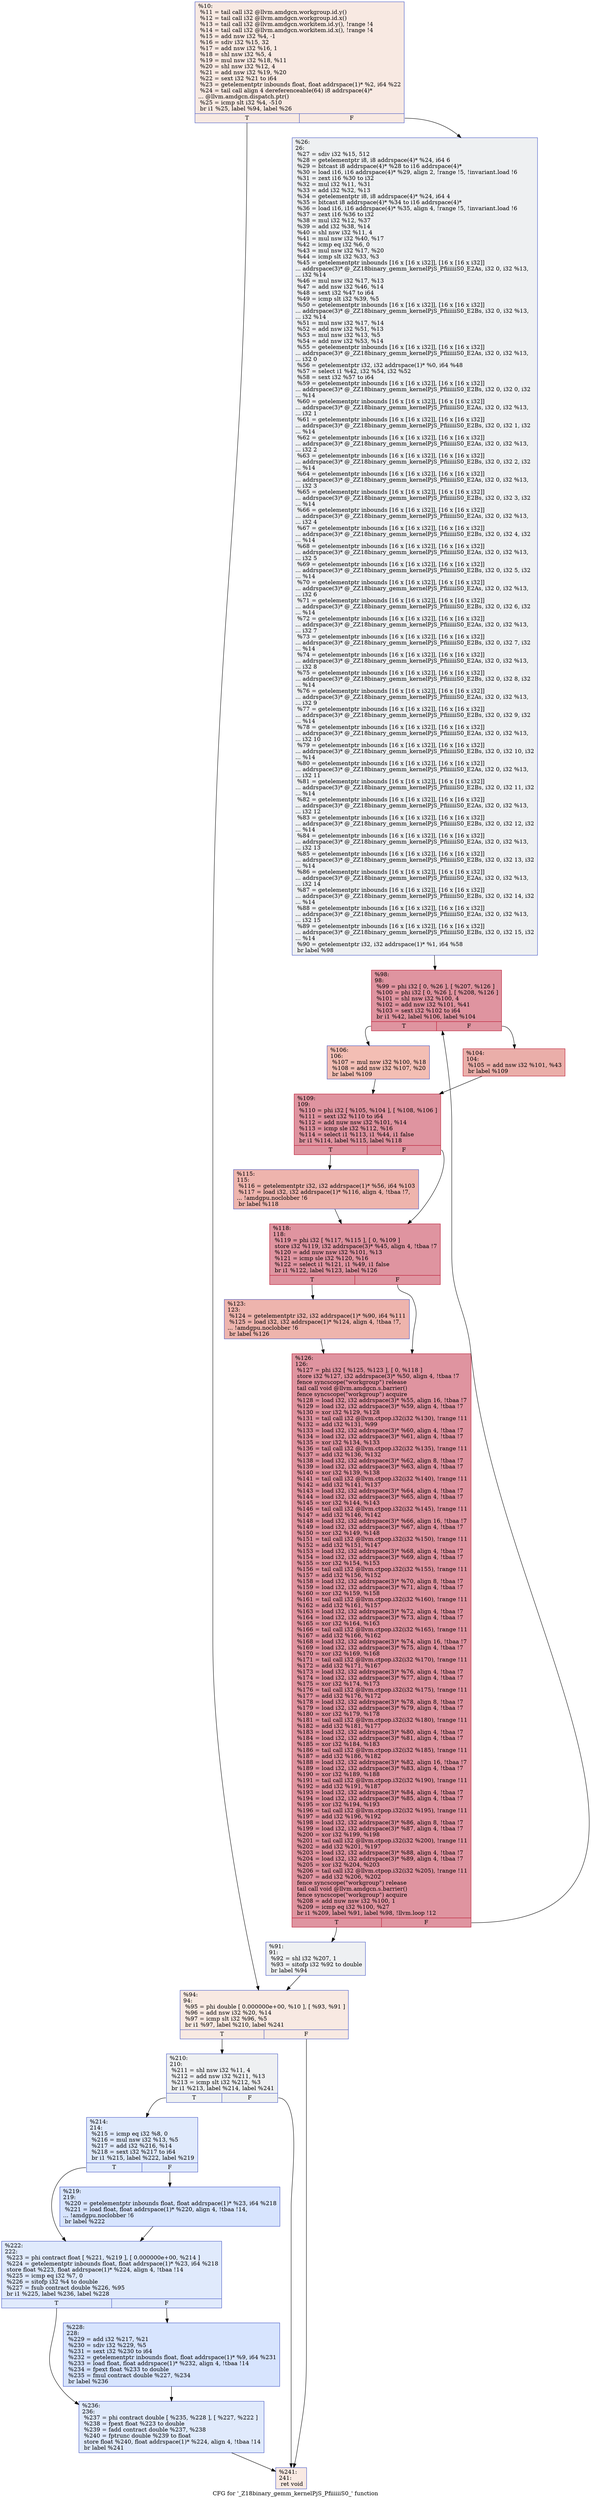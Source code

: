 digraph "CFG for '_Z18binary_gemm_kernelPjS_PfiiiiiiS0_' function" {
	label="CFG for '_Z18binary_gemm_kernelPjS_PfiiiiiiS0_' function";

	Node0x5d97a30 [shape=record,color="#3d50c3ff", style=filled, fillcolor="#efcebd70",label="{%10:\l  %11 = tail call i32 @llvm.amdgcn.workgroup.id.y()\l  %12 = tail call i32 @llvm.amdgcn.workgroup.id.x()\l  %13 = tail call i32 @llvm.amdgcn.workitem.id.y(), !range !4\l  %14 = tail call i32 @llvm.amdgcn.workitem.id.x(), !range !4\l  %15 = add nsw i32 %4, -1\l  %16 = sdiv i32 %15, 32\l  %17 = add nsw i32 %16, 1\l  %18 = shl nsw i32 %5, 4\l  %19 = mul nsw i32 %18, %11\l  %20 = shl nsw i32 %12, 4\l  %21 = add nsw i32 %19, %20\l  %22 = sext i32 %21 to i64\l  %23 = getelementptr inbounds float, float addrspace(1)* %2, i64 %22\l  %24 = tail call align 4 dereferenceable(64) i8 addrspace(4)*\l... @llvm.amdgcn.dispatch.ptr()\l  %25 = icmp slt i32 %4, -510\l  br i1 %25, label %94, label %26\l|{<s0>T|<s1>F}}"];
	Node0x5d97a30:s0 -> Node0x5d9aa00;
	Node0x5d97a30:s1 -> Node0x5d9aa90;
	Node0x5d9aa90 [shape=record,color="#3d50c3ff", style=filled, fillcolor="#d9dce170",label="{%26:\l26:                                               \l  %27 = sdiv i32 %15, 512\l  %28 = getelementptr i8, i8 addrspace(4)* %24, i64 6\l  %29 = bitcast i8 addrspace(4)* %28 to i16 addrspace(4)*\l  %30 = load i16, i16 addrspace(4)* %29, align 2, !range !5, !invariant.load !6\l  %31 = zext i16 %30 to i32\l  %32 = mul i32 %11, %31\l  %33 = add i32 %32, %13\l  %34 = getelementptr i8, i8 addrspace(4)* %24, i64 4\l  %35 = bitcast i8 addrspace(4)* %34 to i16 addrspace(4)*\l  %36 = load i16, i16 addrspace(4)* %35, align 4, !range !5, !invariant.load !6\l  %37 = zext i16 %36 to i32\l  %38 = mul i32 %12, %37\l  %39 = add i32 %38, %14\l  %40 = shl nsw i32 %11, 4\l  %41 = mul nsw i32 %40, %17\l  %42 = icmp eq i32 %6, 0\l  %43 = mul nsw i32 %17, %20\l  %44 = icmp slt i32 %33, %3\l  %45 = getelementptr inbounds [16 x [16 x i32]], [16 x [16 x i32]]\l... addrspace(3)* @_ZZ18binary_gemm_kernelPjS_PfiiiiiiS0_E2As, i32 0, i32 %13,\l... i32 %14\l  %46 = mul nsw i32 %17, %13\l  %47 = add nsw i32 %46, %14\l  %48 = sext i32 %47 to i64\l  %49 = icmp slt i32 %39, %5\l  %50 = getelementptr inbounds [16 x [16 x i32]], [16 x [16 x i32]]\l... addrspace(3)* @_ZZ18binary_gemm_kernelPjS_PfiiiiiiS0_E2Bs, i32 0, i32 %13,\l... i32 %14\l  %51 = mul nsw i32 %17, %14\l  %52 = add nsw i32 %51, %13\l  %53 = mul nsw i32 %13, %5\l  %54 = add nsw i32 %53, %14\l  %55 = getelementptr inbounds [16 x [16 x i32]], [16 x [16 x i32]]\l... addrspace(3)* @_ZZ18binary_gemm_kernelPjS_PfiiiiiiS0_E2As, i32 0, i32 %13,\l... i32 0\l  %56 = getelementptr i32, i32 addrspace(1)* %0, i64 %48\l  %57 = select i1 %42, i32 %54, i32 %52\l  %58 = sext i32 %57 to i64\l  %59 = getelementptr inbounds [16 x [16 x i32]], [16 x [16 x i32]]\l... addrspace(3)* @_ZZ18binary_gemm_kernelPjS_PfiiiiiiS0_E2Bs, i32 0, i32 0, i32\l... %14\l  %60 = getelementptr inbounds [16 x [16 x i32]], [16 x [16 x i32]]\l... addrspace(3)* @_ZZ18binary_gemm_kernelPjS_PfiiiiiiS0_E2As, i32 0, i32 %13,\l... i32 1\l  %61 = getelementptr inbounds [16 x [16 x i32]], [16 x [16 x i32]]\l... addrspace(3)* @_ZZ18binary_gemm_kernelPjS_PfiiiiiiS0_E2Bs, i32 0, i32 1, i32\l... %14\l  %62 = getelementptr inbounds [16 x [16 x i32]], [16 x [16 x i32]]\l... addrspace(3)* @_ZZ18binary_gemm_kernelPjS_PfiiiiiiS0_E2As, i32 0, i32 %13,\l... i32 2\l  %63 = getelementptr inbounds [16 x [16 x i32]], [16 x [16 x i32]]\l... addrspace(3)* @_ZZ18binary_gemm_kernelPjS_PfiiiiiiS0_E2Bs, i32 0, i32 2, i32\l... %14\l  %64 = getelementptr inbounds [16 x [16 x i32]], [16 x [16 x i32]]\l... addrspace(3)* @_ZZ18binary_gemm_kernelPjS_PfiiiiiiS0_E2As, i32 0, i32 %13,\l... i32 3\l  %65 = getelementptr inbounds [16 x [16 x i32]], [16 x [16 x i32]]\l... addrspace(3)* @_ZZ18binary_gemm_kernelPjS_PfiiiiiiS0_E2Bs, i32 0, i32 3, i32\l... %14\l  %66 = getelementptr inbounds [16 x [16 x i32]], [16 x [16 x i32]]\l... addrspace(3)* @_ZZ18binary_gemm_kernelPjS_PfiiiiiiS0_E2As, i32 0, i32 %13,\l... i32 4\l  %67 = getelementptr inbounds [16 x [16 x i32]], [16 x [16 x i32]]\l... addrspace(3)* @_ZZ18binary_gemm_kernelPjS_PfiiiiiiS0_E2Bs, i32 0, i32 4, i32\l... %14\l  %68 = getelementptr inbounds [16 x [16 x i32]], [16 x [16 x i32]]\l... addrspace(3)* @_ZZ18binary_gemm_kernelPjS_PfiiiiiiS0_E2As, i32 0, i32 %13,\l... i32 5\l  %69 = getelementptr inbounds [16 x [16 x i32]], [16 x [16 x i32]]\l... addrspace(3)* @_ZZ18binary_gemm_kernelPjS_PfiiiiiiS0_E2Bs, i32 0, i32 5, i32\l... %14\l  %70 = getelementptr inbounds [16 x [16 x i32]], [16 x [16 x i32]]\l... addrspace(3)* @_ZZ18binary_gemm_kernelPjS_PfiiiiiiS0_E2As, i32 0, i32 %13,\l... i32 6\l  %71 = getelementptr inbounds [16 x [16 x i32]], [16 x [16 x i32]]\l... addrspace(3)* @_ZZ18binary_gemm_kernelPjS_PfiiiiiiS0_E2Bs, i32 0, i32 6, i32\l... %14\l  %72 = getelementptr inbounds [16 x [16 x i32]], [16 x [16 x i32]]\l... addrspace(3)* @_ZZ18binary_gemm_kernelPjS_PfiiiiiiS0_E2As, i32 0, i32 %13,\l... i32 7\l  %73 = getelementptr inbounds [16 x [16 x i32]], [16 x [16 x i32]]\l... addrspace(3)* @_ZZ18binary_gemm_kernelPjS_PfiiiiiiS0_E2Bs, i32 0, i32 7, i32\l... %14\l  %74 = getelementptr inbounds [16 x [16 x i32]], [16 x [16 x i32]]\l... addrspace(3)* @_ZZ18binary_gemm_kernelPjS_PfiiiiiiS0_E2As, i32 0, i32 %13,\l... i32 8\l  %75 = getelementptr inbounds [16 x [16 x i32]], [16 x [16 x i32]]\l... addrspace(3)* @_ZZ18binary_gemm_kernelPjS_PfiiiiiiS0_E2Bs, i32 0, i32 8, i32\l... %14\l  %76 = getelementptr inbounds [16 x [16 x i32]], [16 x [16 x i32]]\l... addrspace(3)* @_ZZ18binary_gemm_kernelPjS_PfiiiiiiS0_E2As, i32 0, i32 %13,\l... i32 9\l  %77 = getelementptr inbounds [16 x [16 x i32]], [16 x [16 x i32]]\l... addrspace(3)* @_ZZ18binary_gemm_kernelPjS_PfiiiiiiS0_E2Bs, i32 0, i32 9, i32\l... %14\l  %78 = getelementptr inbounds [16 x [16 x i32]], [16 x [16 x i32]]\l... addrspace(3)* @_ZZ18binary_gemm_kernelPjS_PfiiiiiiS0_E2As, i32 0, i32 %13,\l... i32 10\l  %79 = getelementptr inbounds [16 x [16 x i32]], [16 x [16 x i32]]\l... addrspace(3)* @_ZZ18binary_gemm_kernelPjS_PfiiiiiiS0_E2Bs, i32 0, i32 10, i32\l... %14\l  %80 = getelementptr inbounds [16 x [16 x i32]], [16 x [16 x i32]]\l... addrspace(3)* @_ZZ18binary_gemm_kernelPjS_PfiiiiiiS0_E2As, i32 0, i32 %13,\l... i32 11\l  %81 = getelementptr inbounds [16 x [16 x i32]], [16 x [16 x i32]]\l... addrspace(3)* @_ZZ18binary_gemm_kernelPjS_PfiiiiiiS0_E2Bs, i32 0, i32 11, i32\l... %14\l  %82 = getelementptr inbounds [16 x [16 x i32]], [16 x [16 x i32]]\l... addrspace(3)* @_ZZ18binary_gemm_kernelPjS_PfiiiiiiS0_E2As, i32 0, i32 %13,\l... i32 12\l  %83 = getelementptr inbounds [16 x [16 x i32]], [16 x [16 x i32]]\l... addrspace(3)* @_ZZ18binary_gemm_kernelPjS_PfiiiiiiS0_E2Bs, i32 0, i32 12, i32\l... %14\l  %84 = getelementptr inbounds [16 x [16 x i32]], [16 x [16 x i32]]\l... addrspace(3)* @_ZZ18binary_gemm_kernelPjS_PfiiiiiiS0_E2As, i32 0, i32 %13,\l... i32 13\l  %85 = getelementptr inbounds [16 x [16 x i32]], [16 x [16 x i32]]\l... addrspace(3)* @_ZZ18binary_gemm_kernelPjS_PfiiiiiiS0_E2Bs, i32 0, i32 13, i32\l... %14\l  %86 = getelementptr inbounds [16 x [16 x i32]], [16 x [16 x i32]]\l... addrspace(3)* @_ZZ18binary_gemm_kernelPjS_PfiiiiiiS0_E2As, i32 0, i32 %13,\l... i32 14\l  %87 = getelementptr inbounds [16 x [16 x i32]], [16 x [16 x i32]]\l... addrspace(3)* @_ZZ18binary_gemm_kernelPjS_PfiiiiiiS0_E2Bs, i32 0, i32 14, i32\l... %14\l  %88 = getelementptr inbounds [16 x [16 x i32]], [16 x [16 x i32]]\l... addrspace(3)* @_ZZ18binary_gemm_kernelPjS_PfiiiiiiS0_E2As, i32 0, i32 %13,\l... i32 15\l  %89 = getelementptr inbounds [16 x [16 x i32]], [16 x [16 x i32]]\l... addrspace(3)* @_ZZ18binary_gemm_kernelPjS_PfiiiiiiS0_E2Bs, i32 0, i32 15, i32\l... %14\l  %90 = getelementptr i32, i32 addrspace(1)* %1, i64 %58\l  br label %98\l}"];
	Node0x5d9aa90 -> Node0x5d9c680;
	Node0x5d9f060 [shape=record,color="#3d50c3ff", style=filled, fillcolor="#d9dce170",label="{%91:\l91:                                               \l  %92 = shl i32 %207, 1\l  %93 = sitofp i32 %92 to double\l  br label %94\l}"];
	Node0x5d9f060 -> Node0x5d9aa00;
	Node0x5d9aa00 [shape=record,color="#3d50c3ff", style=filled, fillcolor="#efcebd70",label="{%94:\l94:                                               \l  %95 = phi double [ 0.000000e+00, %10 ], [ %93, %91 ]\l  %96 = add nsw i32 %20, %14\l  %97 = icmp slt i32 %96, %5\l  br i1 %97, label %210, label %241\l|{<s0>T|<s1>F}}"];
	Node0x5d9aa00:s0 -> Node0x5d9fe70;
	Node0x5d9aa00:s1 -> Node0x5d9ff00;
	Node0x5d9c680 [shape=record,color="#b70d28ff", style=filled, fillcolor="#b70d2870",label="{%98:\l98:                                               \l  %99 = phi i32 [ 0, %26 ], [ %207, %126 ]\l  %100 = phi i32 [ 0, %26 ], [ %208, %126 ]\l  %101 = shl nsw i32 %100, 4\l  %102 = add nsw i32 %101, %41\l  %103 = sext i32 %102 to i64\l  br i1 %42, label %106, label %104\l|{<s0>T|<s1>F}}"];
	Node0x5d9c680:s0 -> Node0x5da03f0;
	Node0x5d9c680:s1 -> Node0x5da0480;
	Node0x5da0480 [shape=record,color="#b70d28ff", style=filled, fillcolor="#d0473d70",label="{%104:\l104:                                              \l  %105 = add nsw i32 %101, %43\l  br label %109\l}"];
	Node0x5da0480 -> Node0x5da0650;
	Node0x5da03f0 [shape=record,color="#3d50c3ff", style=filled, fillcolor="#e36c5570",label="{%106:\l106:                                              \l  %107 = mul nsw i32 %100, %18\l  %108 = add nsw i32 %107, %20\l  br label %109\l}"];
	Node0x5da03f0 -> Node0x5da0650;
	Node0x5da0650 [shape=record,color="#b70d28ff", style=filled, fillcolor="#b70d2870",label="{%109:\l109:                                              \l  %110 = phi i32 [ %105, %104 ], [ %108, %106 ]\l  %111 = sext i32 %110 to i64\l  %112 = add nuw nsw i32 %101, %14\l  %113 = icmp sle i32 %112, %16\l  %114 = select i1 %113, i1 %44, i1 false\l  br i1 %114, label %115, label %118\l|{<s0>T|<s1>F}}"];
	Node0x5da0650:s0 -> Node0x5da0bc0;
	Node0x5da0650:s1 -> Node0x5da0c10;
	Node0x5da0bc0 [shape=record,color="#3d50c3ff", style=filled, fillcolor="#d8564670",label="{%115:\l115:                                              \l  %116 = getelementptr i32, i32 addrspace(1)* %56, i64 %103\l  %117 = load i32, i32 addrspace(1)* %116, align 4, !tbaa !7,\l... !amdgpu.noclobber !6\l  br label %118\l}"];
	Node0x5da0bc0 -> Node0x5da0c10;
	Node0x5da0c10 [shape=record,color="#b70d28ff", style=filled, fillcolor="#b70d2870",label="{%118:\l118:                                              \l  %119 = phi i32 [ %117, %115 ], [ 0, %109 ]\l  store i32 %119, i32 addrspace(3)* %45, align 4, !tbaa !7\l  %120 = add nuw nsw i32 %101, %13\l  %121 = icmp sle i32 %120, %16\l  %122 = select i1 %121, i1 %49, i1 false\l  br i1 %122, label %123, label %126\l|{<s0>T|<s1>F}}"];
	Node0x5da0c10:s0 -> Node0x5da1920;
	Node0x5da0c10:s1 -> Node0x5da0040;
	Node0x5da1920 [shape=record,color="#3d50c3ff", style=filled, fillcolor="#d8564670",label="{%123:\l123:                                              \l  %124 = getelementptr i32, i32 addrspace(1)* %90, i64 %111\l  %125 = load i32, i32 addrspace(1)* %124, align 4, !tbaa !7,\l... !amdgpu.noclobber !6\l  br label %126\l}"];
	Node0x5da1920 -> Node0x5da0040;
	Node0x5da0040 [shape=record,color="#b70d28ff", style=filled, fillcolor="#b70d2870",label="{%126:\l126:                                              \l  %127 = phi i32 [ %125, %123 ], [ 0, %118 ]\l  store i32 %127, i32 addrspace(3)* %50, align 4, !tbaa !7\l  fence syncscope(\"workgroup\") release\l  tail call void @llvm.amdgcn.s.barrier()\l  fence syncscope(\"workgroup\") acquire\l  %128 = load i32, i32 addrspace(3)* %55, align 16, !tbaa !7\l  %129 = load i32, i32 addrspace(3)* %59, align 4, !tbaa !7\l  %130 = xor i32 %129, %128\l  %131 = tail call i32 @llvm.ctpop.i32(i32 %130), !range !11\l  %132 = add i32 %131, %99\l  %133 = load i32, i32 addrspace(3)* %60, align 4, !tbaa !7\l  %134 = load i32, i32 addrspace(3)* %61, align 4, !tbaa !7\l  %135 = xor i32 %134, %133\l  %136 = tail call i32 @llvm.ctpop.i32(i32 %135), !range !11\l  %137 = add i32 %136, %132\l  %138 = load i32, i32 addrspace(3)* %62, align 8, !tbaa !7\l  %139 = load i32, i32 addrspace(3)* %63, align 4, !tbaa !7\l  %140 = xor i32 %139, %138\l  %141 = tail call i32 @llvm.ctpop.i32(i32 %140), !range !11\l  %142 = add i32 %141, %137\l  %143 = load i32, i32 addrspace(3)* %64, align 4, !tbaa !7\l  %144 = load i32, i32 addrspace(3)* %65, align 4, !tbaa !7\l  %145 = xor i32 %144, %143\l  %146 = tail call i32 @llvm.ctpop.i32(i32 %145), !range !11\l  %147 = add i32 %146, %142\l  %148 = load i32, i32 addrspace(3)* %66, align 16, !tbaa !7\l  %149 = load i32, i32 addrspace(3)* %67, align 4, !tbaa !7\l  %150 = xor i32 %149, %148\l  %151 = tail call i32 @llvm.ctpop.i32(i32 %150), !range !11\l  %152 = add i32 %151, %147\l  %153 = load i32, i32 addrspace(3)* %68, align 4, !tbaa !7\l  %154 = load i32, i32 addrspace(3)* %69, align 4, !tbaa !7\l  %155 = xor i32 %154, %153\l  %156 = tail call i32 @llvm.ctpop.i32(i32 %155), !range !11\l  %157 = add i32 %156, %152\l  %158 = load i32, i32 addrspace(3)* %70, align 8, !tbaa !7\l  %159 = load i32, i32 addrspace(3)* %71, align 4, !tbaa !7\l  %160 = xor i32 %159, %158\l  %161 = tail call i32 @llvm.ctpop.i32(i32 %160), !range !11\l  %162 = add i32 %161, %157\l  %163 = load i32, i32 addrspace(3)* %72, align 4, !tbaa !7\l  %164 = load i32, i32 addrspace(3)* %73, align 4, !tbaa !7\l  %165 = xor i32 %164, %163\l  %166 = tail call i32 @llvm.ctpop.i32(i32 %165), !range !11\l  %167 = add i32 %166, %162\l  %168 = load i32, i32 addrspace(3)* %74, align 16, !tbaa !7\l  %169 = load i32, i32 addrspace(3)* %75, align 4, !tbaa !7\l  %170 = xor i32 %169, %168\l  %171 = tail call i32 @llvm.ctpop.i32(i32 %170), !range !11\l  %172 = add i32 %171, %167\l  %173 = load i32, i32 addrspace(3)* %76, align 4, !tbaa !7\l  %174 = load i32, i32 addrspace(3)* %77, align 4, !tbaa !7\l  %175 = xor i32 %174, %173\l  %176 = tail call i32 @llvm.ctpop.i32(i32 %175), !range !11\l  %177 = add i32 %176, %172\l  %178 = load i32, i32 addrspace(3)* %78, align 8, !tbaa !7\l  %179 = load i32, i32 addrspace(3)* %79, align 4, !tbaa !7\l  %180 = xor i32 %179, %178\l  %181 = tail call i32 @llvm.ctpop.i32(i32 %180), !range !11\l  %182 = add i32 %181, %177\l  %183 = load i32, i32 addrspace(3)* %80, align 4, !tbaa !7\l  %184 = load i32, i32 addrspace(3)* %81, align 4, !tbaa !7\l  %185 = xor i32 %184, %183\l  %186 = tail call i32 @llvm.ctpop.i32(i32 %185), !range !11\l  %187 = add i32 %186, %182\l  %188 = load i32, i32 addrspace(3)* %82, align 16, !tbaa !7\l  %189 = load i32, i32 addrspace(3)* %83, align 4, !tbaa !7\l  %190 = xor i32 %189, %188\l  %191 = tail call i32 @llvm.ctpop.i32(i32 %190), !range !11\l  %192 = add i32 %191, %187\l  %193 = load i32, i32 addrspace(3)* %84, align 4, !tbaa !7\l  %194 = load i32, i32 addrspace(3)* %85, align 4, !tbaa !7\l  %195 = xor i32 %194, %193\l  %196 = tail call i32 @llvm.ctpop.i32(i32 %195), !range !11\l  %197 = add i32 %196, %192\l  %198 = load i32, i32 addrspace(3)* %86, align 8, !tbaa !7\l  %199 = load i32, i32 addrspace(3)* %87, align 4, !tbaa !7\l  %200 = xor i32 %199, %198\l  %201 = tail call i32 @llvm.ctpop.i32(i32 %200), !range !11\l  %202 = add i32 %201, %197\l  %203 = load i32, i32 addrspace(3)* %88, align 4, !tbaa !7\l  %204 = load i32, i32 addrspace(3)* %89, align 4, !tbaa !7\l  %205 = xor i32 %204, %203\l  %206 = tail call i32 @llvm.ctpop.i32(i32 %205), !range !11\l  %207 = add i32 %206, %202\l  fence syncscope(\"workgroup\") release\l  tail call void @llvm.amdgcn.s.barrier()\l  fence syncscope(\"workgroup\") acquire\l  %208 = add nuw nsw i32 %100, 1\l  %209 = icmp eq i32 %100, %27\l  br i1 %209, label %91, label %98, !llvm.loop !12\l|{<s0>T|<s1>F}}"];
	Node0x5da0040:s0 -> Node0x5d9f060;
	Node0x5da0040:s1 -> Node0x5d9c680;
	Node0x5d9fe70 [shape=record,color="#3d50c3ff", style=filled, fillcolor="#d9dce170",label="{%210:\l210:                                              \l  %211 = shl nsw i32 %11, 4\l  %212 = add nsw i32 %211, %13\l  %213 = icmp slt i32 %212, %3\l  br i1 %213, label %214, label %241\l|{<s0>T|<s1>F}}"];
	Node0x5d9fe70:s0 -> Node0x5da6b40;
	Node0x5d9fe70:s1 -> Node0x5d9ff00;
	Node0x5da6b40 [shape=record,color="#3d50c3ff", style=filled, fillcolor="#b9d0f970",label="{%214:\l214:                                              \l  %215 = icmp eq i32 %8, 0\l  %216 = mul nsw i32 %13, %5\l  %217 = add i32 %216, %14\l  %218 = sext i32 %217 to i64\l  br i1 %215, label %222, label %219\l|{<s0>T|<s1>F}}"];
	Node0x5da6b40:s0 -> Node0x5da6e60;
	Node0x5da6b40:s1 -> Node0x5da6eb0;
	Node0x5da6eb0 [shape=record,color="#3d50c3ff", style=filled, fillcolor="#a5c3fe70",label="{%219:\l219:                                              \l  %220 = getelementptr inbounds float, float addrspace(1)* %23, i64 %218\l  %221 = load float, float addrspace(1)* %220, align 4, !tbaa !14,\l... !amdgpu.noclobber !6\l  br label %222\l}"];
	Node0x5da6eb0 -> Node0x5da6e60;
	Node0x5da6e60 [shape=record,color="#3d50c3ff", style=filled, fillcolor="#b9d0f970",label="{%222:\l222:                                              \l  %223 = phi contract float [ %221, %219 ], [ 0.000000e+00, %214 ]\l  %224 = getelementptr inbounds float, float addrspace(1)* %23, i64 %218\l  store float %223, float addrspace(1)* %224, align 4, !tbaa !14\l  %225 = icmp eq i32 %7, 0\l  %226 = sitofp i32 %4 to double\l  %227 = fsub contract double %226, %95\l  br i1 %225, label %236, label %228\l|{<s0>T|<s1>F}}"];
	Node0x5da6e60:s0 -> Node0x5da7c30;
	Node0x5da6e60:s1 -> Node0x5da7cc0;
	Node0x5da7cc0 [shape=record,color="#3d50c3ff", style=filled, fillcolor="#a5c3fe70",label="{%228:\l228:                                              \l  %229 = add i32 %217, %21\l  %230 = sdiv i32 %229, %5\l  %231 = sext i32 %230 to i64\l  %232 = getelementptr inbounds float, float addrspace(1)* %9, i64 %231\l  %233 = load float, float addrspace(1)* %232, align 4, !tbaa !14\l  %234 = fpext float %233 to double\l  %235 = fmul contract double %227, %234\l  br label %236\l}"];
	Node0x5da7cc0 -> Node0x5da7c30;
	Node0x5da7c30 [shape=record,color="#3d50c3ff", style=filled, fillcolor="#b9d0f970",label="{%236:\l236:                                              \l  %237 = phi contract double [ %235, %228 ], [ %227, %222 ]\l  %238 = fpext float %223 to double\l  %239 = fadd contract double %237, %238\l  %240 = fptrunc double %239 to float\l  store float %240, float addrspace(1)* %224, align 4, !tbaa !14\l  br label %241\l}"];
	Node0x5da7c30 -> Node0x5d9ff00;
	Node0x5d9ff00 [shape=record,color="#3d50c3ff", style=filled, fillcolor="#efcebd70",label="{%241:\l241:                                              \l  ret void\l}"];
}
